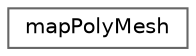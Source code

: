 digraph "Graphical Class Hierarchy"
{
 // LATEX_PDF_SIZE
  bgcolor="transparent";
  edge [fontname=Helvetica,fontsize=10,labelfontname=Helvetica,labelfontsize=10];
  node [fontname=Helvetica,fontsize=10,shape=box,height=0.2,width=0.4];
  rankdir="LR";
  Node0 [id="Node000000",label="mapPolyMesh",height=0.2,width=0.4,color="grey40", fillcolor="white", style="filled",URL="$classFoam_1_1mapPolyMesh.html",tooltip="Class containing mesh-to-mesh mapping information after a change in polyMesh topology."];
}
